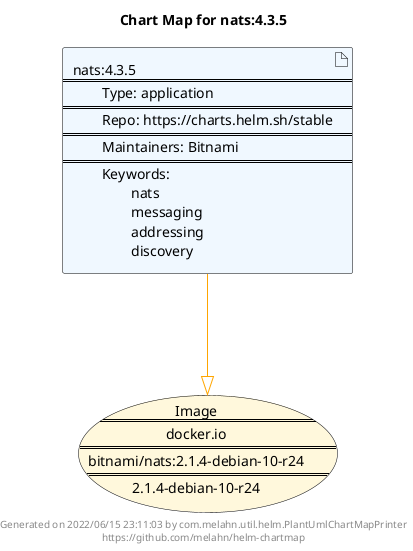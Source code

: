 @startuml
skinparam linetype ortho
skinparam backgroundColor white
skinparam usecaseBorderColor black
skinparam usecaseArrowColor LightSlateGray
skinparam artifactBorderColor black
skinparam artifactArrowColor LightSlateGray

title Chart Map for nats:4.3.5

'There is one referenced Helm Chart
artifact "nats:4.3.5\n====\n\tType: application\n====\n\tRepo: https://charts.helm.sh/stable\n====\n\tMaintainers: Bitnami\n====\n\tKeywords: \n\t\tnats\n\t\tmessaging\n\t\taddressing\n\t\tdiscovery" as nats_4_3_5 #AliceBlue

'There is one referenced Docker Image
usecase "Image\n====\ndocker.io\n====\nbitnami/nats:2.1.4-debian-10-r24\n====\n2.1.4-debian-10-r24" as docker_io_bitnami_nats_2_1_4_debian_10_r24 #Cornsilk

'Chart Dependencies
nats_4_3_5--[#orange]-|>docker_io_bitnami_nats_2_1_4_debian_10_r24

center footer Generated on 2022/06/15 23:11:03 by com.melahn.util.helm.PlantUmlChartMapPrinter\nhttps://github.com/melahn/helm-chartmap
@enduml
